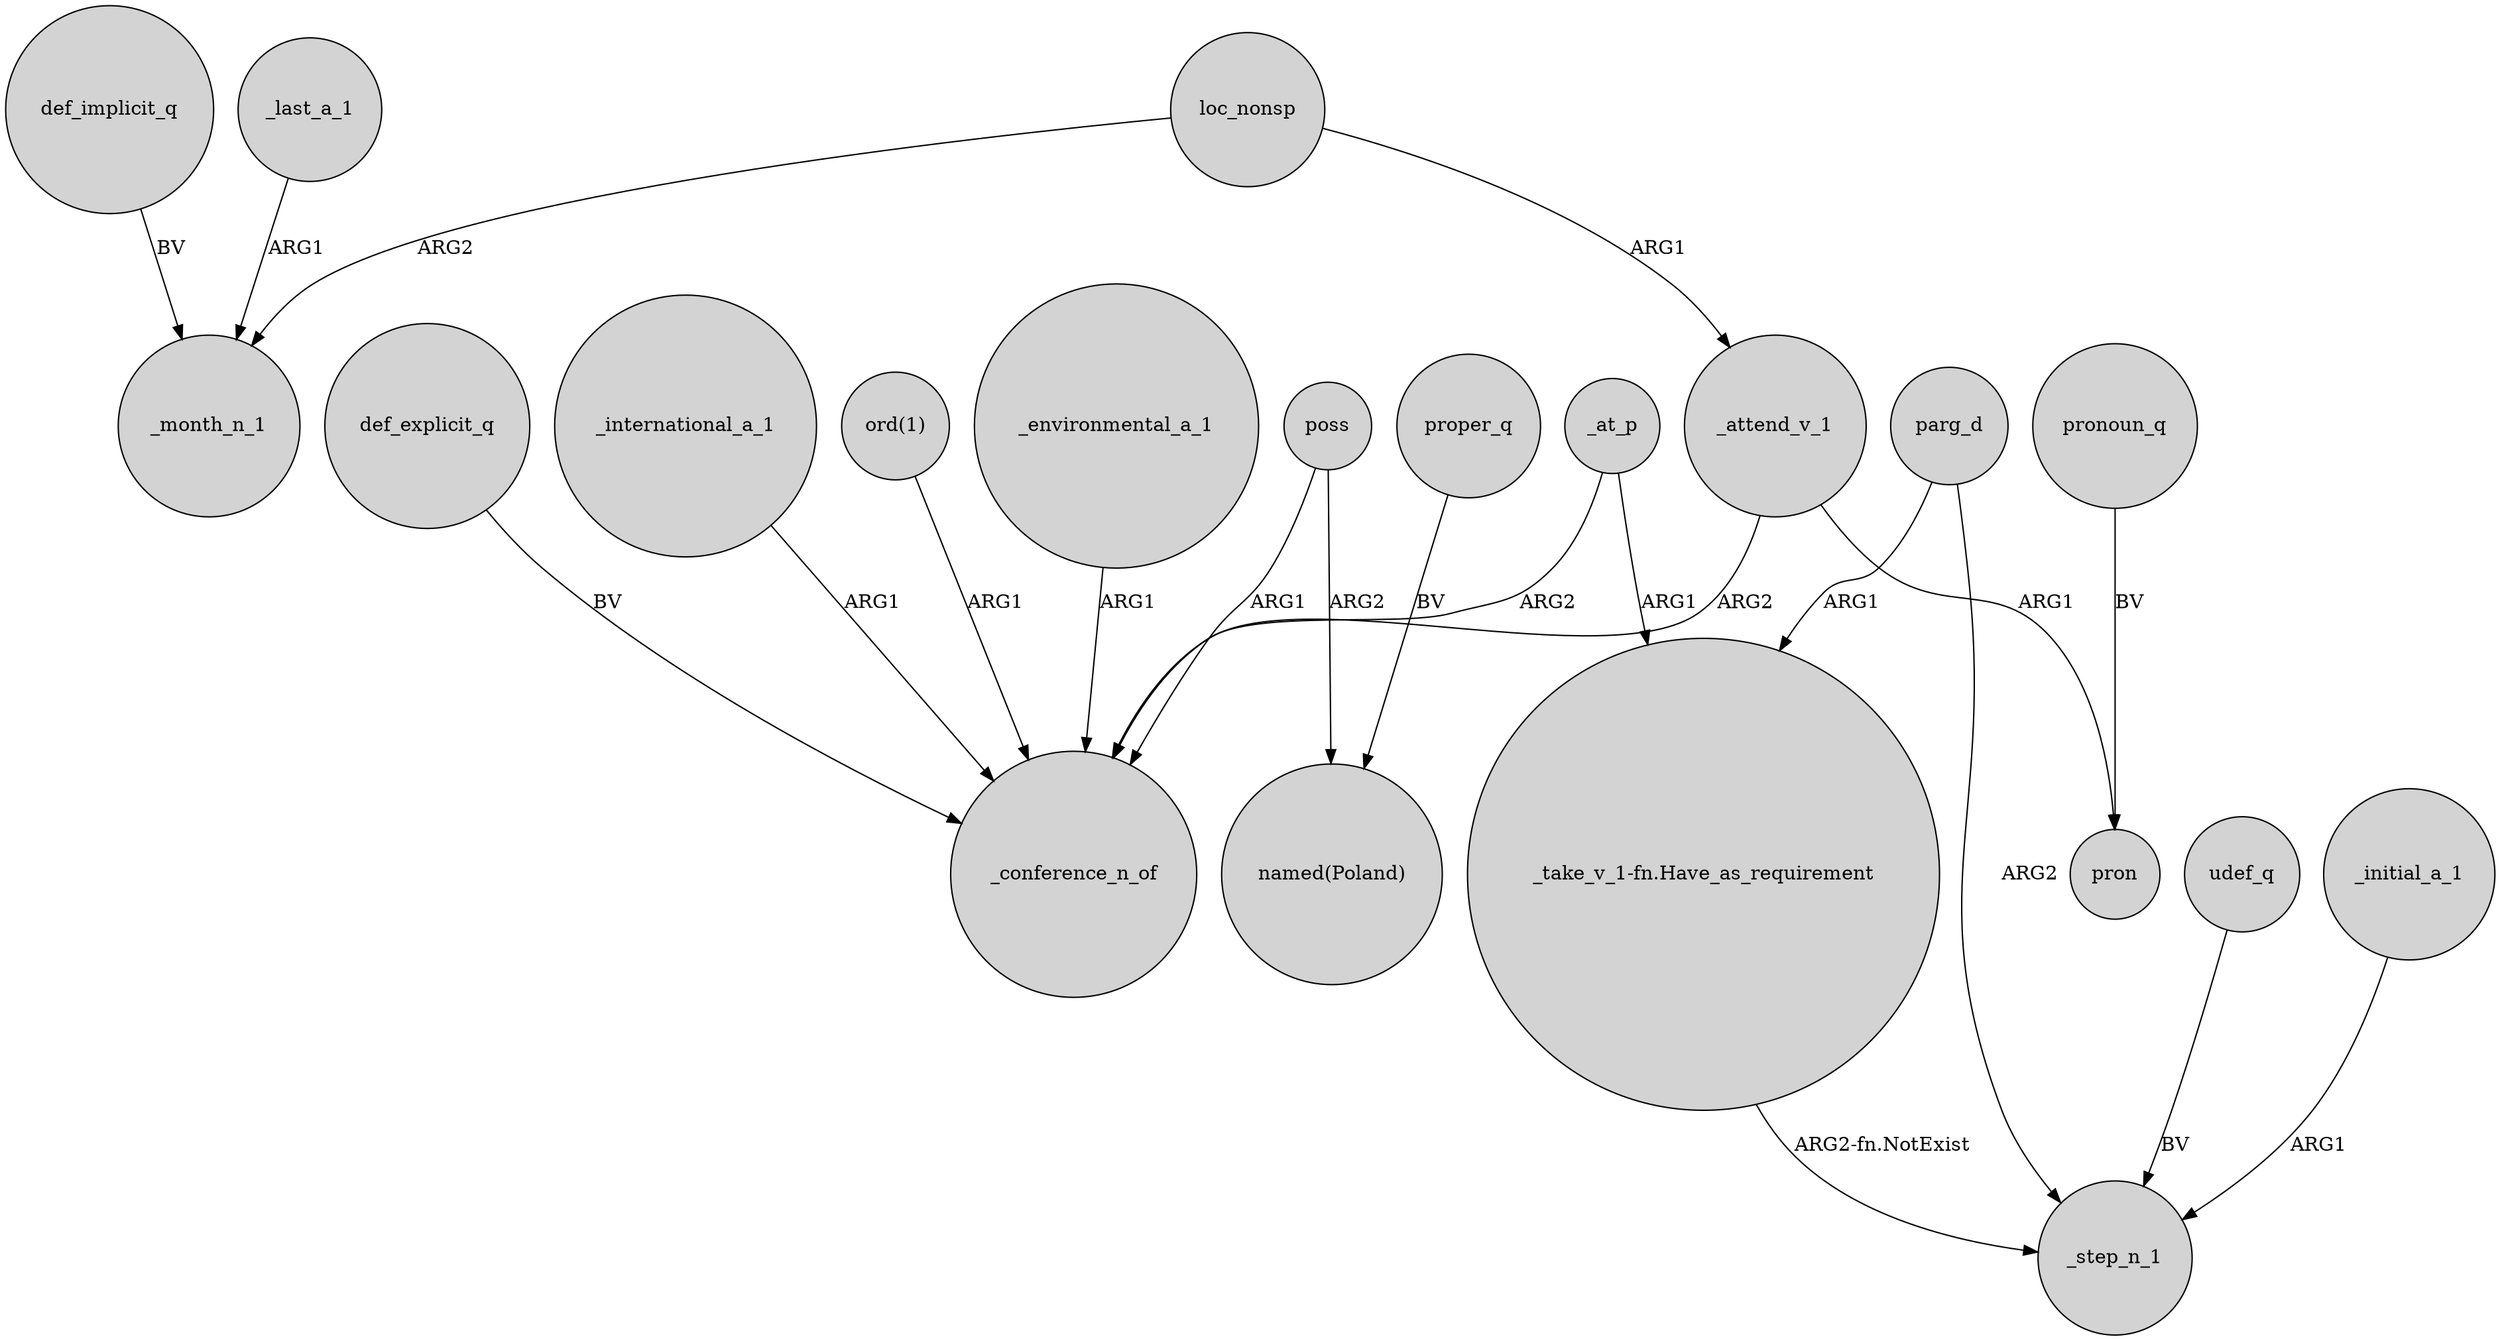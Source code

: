 digraph {
	node [shape=circle style=filled]
	def_implicit_q -> _month_n_1 [label=BV]
	parg_d -> "_take_v_1-fn.Have_as_requirement" [label=ARG1]
	def_explicit_q -> _conference_n_of [label=BV]
	_attend_v_1 -> _conference_n_of [label=ARG2]
	"_take_v_1-fn.Have_as_requirement" -> _step_n_1 [label="ARG2-fn.NotExist"]
	_environmental_a_1 -> _conference_n_of [label=ARG1]
	poss -> "named(Poland)" [label=ARG2]
	loc_nonsp -> _attend_v_1 [label=ARG1]
	udef_q -> _step_n_1 [label=BV]
	poss -> _conference_n_of [label=ARG1]
	proper_q -> "named(Poland)" [label=BV]
	pronoun_q -> pron [label=BV]
	_international_a_1 -> _conference_n_of [label=ARG1]
	"ord(1)" -> _conference_n_of [label=ARG1]
	parg_d -> _step_n_1 [label=ARG2]
	_at_p -> _conference_n_of [label=ARG2]
	_at_p -> "_take_v_1-fn.Have_as_requirement" [label=ARG1]
	_initial_a_1 -> _step_n_1 [label=ARG1]
	_last_a_1 -> _month_n_1 [label=ARG1]
	_attend_v_1 -> pron [label=ARG1]
	loc_nonsp -> _month_n_1 [label=ARG2]
}
